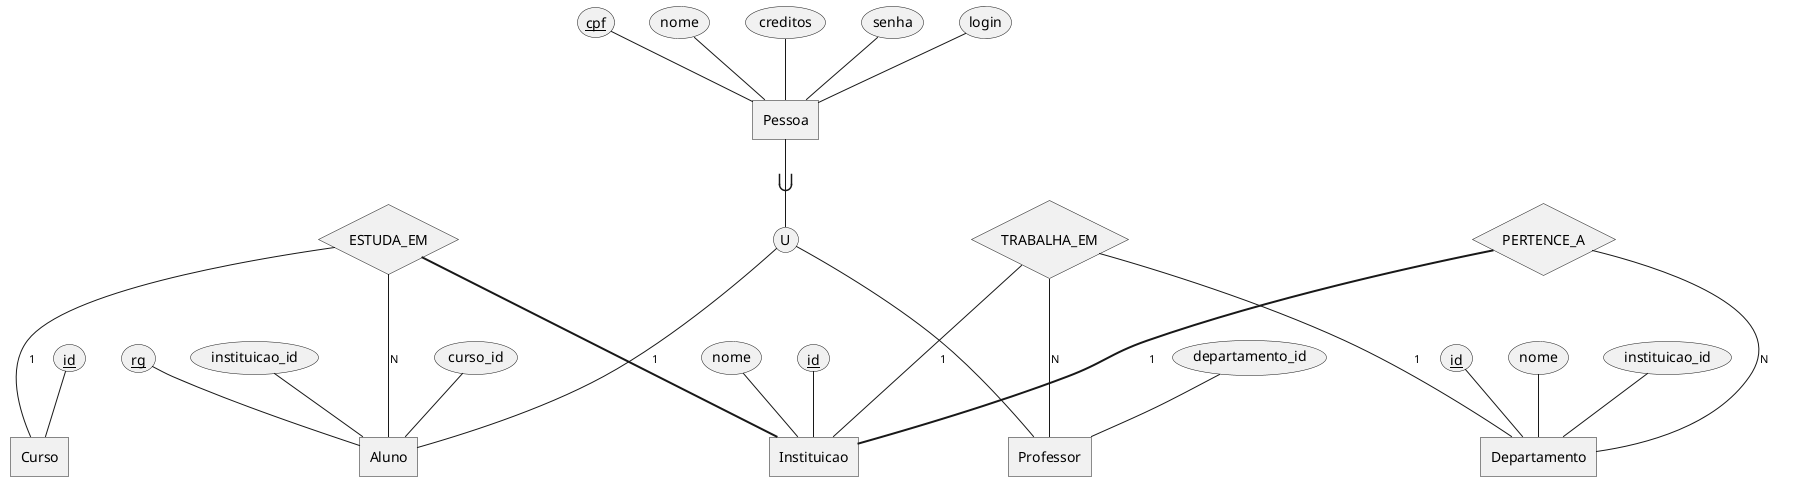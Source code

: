 @startchen

entity Pessoa {
  cpf <<key>>
  nome
  creditos
  senha
  login
}

entity Aluno {
  rg <<key>>
  instituicao_id
  curso_id
}
entity Professor {
  departamento_id
}

entity Curso {
  id <<key>>
}

entity Instituicao {
  id <<key>>
  nome
}

entity Departamento {
  id <<key>>
  nome
  instituicao_id
}

relationship ESTUDA_EM {
}

relationship TRABALHA_EM {
}

relationship PERTENCE_A {
}

ESTUDA_EM -N- Aluno
ESTUDA_EM -1- Curso
ESTUDA_EM =1= Instituicao

PERTENCE_A =1= Instituicao
PERTENCE_A -N- Departamento

TRABALHA_EM -1- Departamento
TRABALHA_EM -N- Professor
TRABALHA_EM -1- Instituicao

Pessoa ->- U { Aluno, Professor }

@endchen
